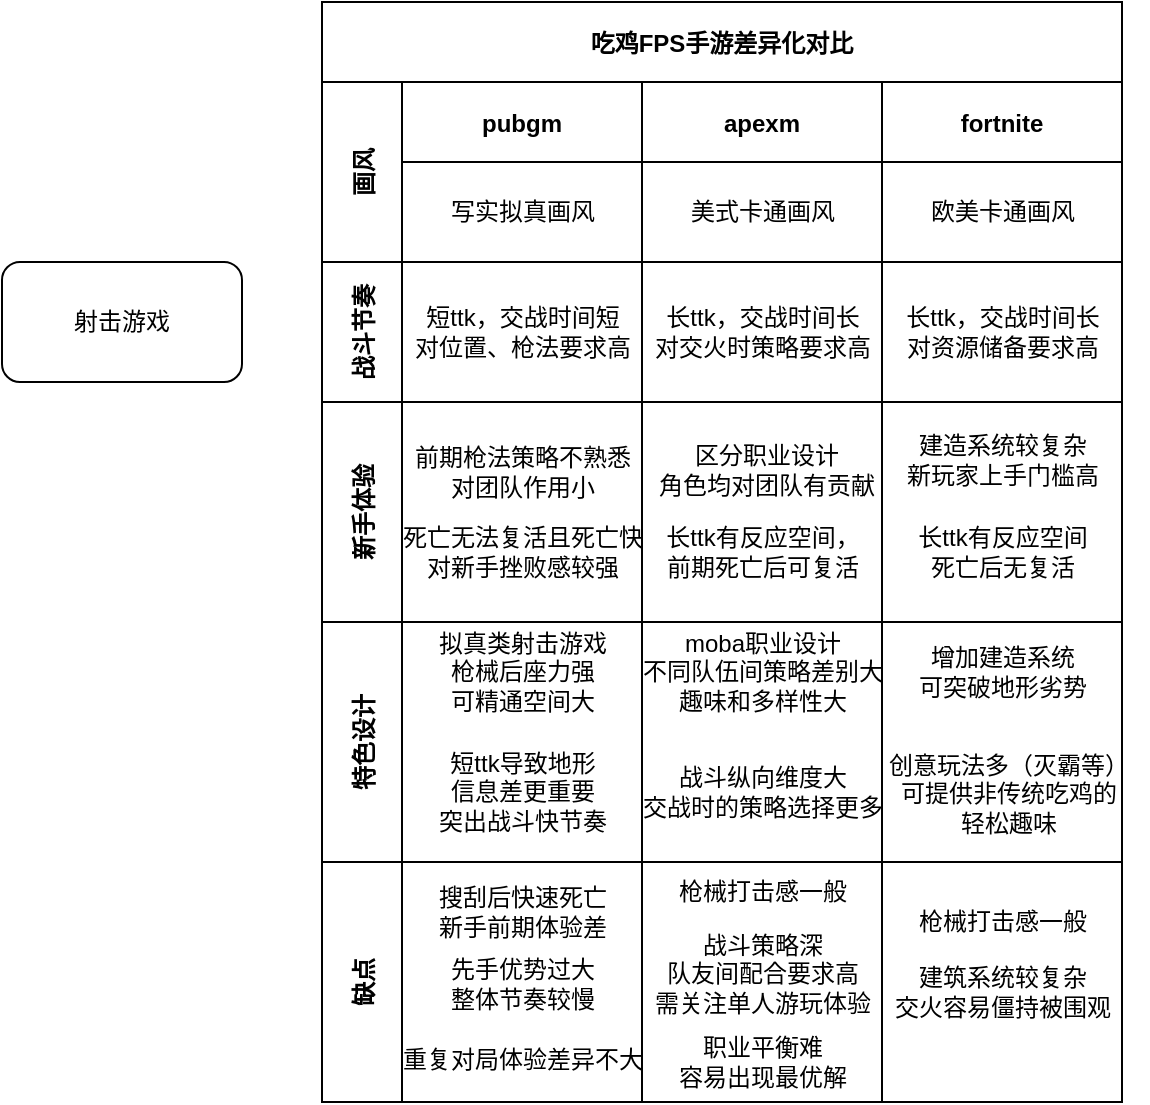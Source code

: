 <mxfile version="18.0.7" type="github">
  <diagram id="Rj2s-kixMUSWodtxgQM7" name="Page-1">
    <mxGraphModel dx="1038" dy="547" grid="1" gridSize="10" guides="1" tooltips="1" connect="1" arrows="1" fold="1" page="1" pageScale="1" pageWidth="1654" pageHeight="2336" math="0" shadow="0">
      <root>
        <mxCell id="0" />
        <mxCell id="1" parent="0" />
        <mxCell id="vcBT5IzPm3kqgC35FbHy-1" value="射击游戏" style="rounded=1;whiteSpace=wrap;html=1;" vertex="1" parent="1">
          <mxGeometry x="230" y="240" width="120" height="60" as="geometry" />
        </mxCell>
        <mxCell id="vcBT5IzPm3kqgC35FbHy-2" value="吃鸡FPS手游差异化对比" style="shape=table;childLayout=tableLayout;startSize=40;collapsible=0;recursiveResize=0;expand=0;fontStyle=1;" vertex="1" parent="1">
          <mxGeometry x="390" y="110" width="400" height="550" as="geometry" />
        </mxCell>
        <mxCell id="vcBT5IzPm3kqgC35FbHy-3" value="画风" style="shape=tableRow;horizontal=0;startSize=40;swimlaneHead=0;swimlaneBody=0;top=0;left=0;bottom=0;right=0;dropTarget=0;fillColor=none;collapsible=0;recursiveResize=0;expand=0;fontStyle=1;" vertex="1" parent="vcBT5IzPm3kqgC35FbHy-2">
          <mxGeometry y="40" width="400" height="90" as="geometry" />
        </mxCell>
        <mxCell id="vcBT5IzPm3kqgC35FbHy-4" value="pubgm" style="swimlane;swimlaneHead=0;swimlaneBody=0;fontStyle=0;connectable=0;fillColor=none;startSize=40;collapsible=0;recursiveResize=0;expand=0;fontStyle=1;" vertex="1" parent="vcBT5IzPm3kqgC35FbHy-3">
          <mxGeometry x="40" width="120" height="90" as="geometry">
            <mxRectangle width="120" height="90" as="alternateBounds" />
          </mxGeometry>
        </mxCell>
        <mxCell id="vcBT5IzPm3kqgC35FbHy-5" value="apexm" style="swimlane;swimlaneHead=0;swimlaneBody=0;fontStyle=0;connectable=0;fillColor=none;startSize=40;collapsible=0;recursiveResize=0;expand=0;fontStyle=1;" vertex="1" parent="vcBT5IzPm3kqgC35FbHy-3">
          <mxGeometry x="160" width="120" height="90" as="geometry">
            <mxRectangle width="120" height="90" as="alternateBounds" />
          </mxGeometry>
        </mxCell>
        <mxCell id="vcBT5IzPm3kqgC35FbHy-6" value="fortnite" style="swimlane;swimlaneHead=0;swimlaneBody=0;fontStyle=0;connectable=0;fillColor=none;startSize=40;collapsible=0;recursiveResize=0;expand=0;fontStyle=1;" vertex="1" parent="vcBT5IzPm3kqgC35FbHy-3">
          <mxGeometry x="280" width="120" height="90" as="geometry">
            <mxRectangle width="120" height="90" as="alternateBounds" />
          </mxGeometry>
        </mxCell>
        <mxCell id="vcBT5IzPm3kqgC35FbHy-36" value="写实拟真画风" style="text;html=1;align=center;verticalAlign=middle;resizable=0;points=[];autosize=1;strokeColor=none;fillColor=none;" vertex="1" parent="vcBT5IzPm3kqgC35FbHy-6">
          <mxGeometry x="-225" y="55" width="90" height="20" as="geometry" />
        </mxCell>
        <mxCell id="vcBT5IzPm3kqgC35FbHy-37" value="美式卡通画风" style="text;html=1;align=center;verticalAlign=middle;resizable=0;points=[];autosize=1;strokeColor=none;fillColor=none;" vertex="1" parent="vcBT5IzPm3kqgC35FbHy-6">
          <mxGeometry x="-105" y="55" width="90" height="20" as="geometry" />
        </mxCell>
        <mxCell id="vcBT5IzPm3kqgC35FbHy-38" value="欧美卡通画风" style="text;html=1;align=center;verticalAlign=middle;resizable=0;points=[];autosize=1;strokeColor=none;fillColor=none;" vertex="1" parent="vcBT5IzPm3kqgC35FbHy-6">
          <mxGeometry x="15" y="55" width="90" height="20" as="geometry" />
        </mxCell>
        <mxCell id="vcBT5IzPm3kqgC35FbHy-7" value="战斗节奏" style="shape=tableRow;horizontal=0;startSize=40;swimlaneHead=0;swimlaneBody=0;top=0;left=0;bottom=0;right=0;dropTarget=0;fillColor=none;collapsible=0;recursiveResize=0;expand=0;fontStyle=1;" vertex="1" parent="vcBT5IzPm3kqgC35FbHy-2">
          <mxGeometry y="130" width="400" height="70" as="geometry" />
        </mxCell>
        <mxCell id="vcBT5IzPm3kqgC35FbHy-8" value="" style="swimlane;swimlaneHead=0;swimlaneBody=0;fontStyle=0;connectable=0;fillColor=none;startSize=0;collapsible=0;recursiveResize=0;expand=0;fontStyle=1;" vertex="1" parent="vcBT5IzPm3kqgC35FbHy-7">
          <mxGeometry x="40" width="120" height="70" as="geometry">
            <mxRectangle width="120" height="70" as="alternateBounds" />
          </mxGeometry>
        </mxCell>
        <mxCell id="vcBT5IzPm3kqgC35FbHy-9" value="" style="swimlane;swimlaneHead=0;swimlaneBody=0;fontStyle=0;connectable=0;fillColor=none;startSize=0;collapsible=0;recursiveResize=0;expand=0;fontStyle=1;" vertex="1" parent="vcBT5IzPm3kqgC35FbHy-7">
          <mxGeometry x="160" width="120" height="70" as="geometry">
            <mxRectangle width="120" height="70" as="alternateBounds" />
          </mxGeometry>
        </mxCell>
        <mxCell id="vcBT5IzPm3kqgC35FbHy-15" value="短ttk，交战时间短&lt;br&gt;对位置、枪法要求高" style="text;html=1;align=center;verticalAlign=middle;resizable=0;points=[];autosize=1;strokeColor=none;fillColor=none;" vertex="1" parent="vcBT5IzPm3kqgC35FbHy-9">
          <mxGeometry x="-120" y="20" width="120" height="30" as="geometry" />
        </mxCell>
        <mxCell id="vcBT5IzPm3kqgC35FbHy-20" value="长ttk，交战时间长&lt;br&gt;对交火时策略要求高" style="text;html=1;align=center;verticalAlign=middle;resizable=0;points=[];autosize=1;strokeColor=none;fillColor=none;" vertex="1" parent="vcBT5IzPm3kqgC35FbHy-9">
          <mxGeometry y="20" width="120" height="30" as="geometry" />
        </mxCell>
        <mxCell id="vcBT5IzPm3kqgC35FbHy-21" value="长ttk，交战时间长&lt;br&gt;对资源储备要求高" style="text;html=1;align=center;verticalAlign=middle;resizable=0;points=[];autosize=1;strokeColor=none;fillColor=none;" vertex="1" parent="vcBT5IzPm3kqgC35FbHy-9">
          <mxGeometry x="125" y="20" width="110" height="30" as="geometry" />
        </mxCell>
        <mxCell id="vcBT5IzPm3kqgC35FbHy-10" value="" style="swimlane;swimlaneHead=0;swimlaneBody=0;fontStyle=0;connectable=0;fillColor=none;startSize=0;collapsible=0;recursiveResize=0;expand=0;fontStyle=1;" vertex="1" parent="vcBT5IzPm3kqgC35FbHy-7">
          <mxGeometry x="280" width="120" height="70" as="geometry">
            <mxRectangle width="120" height="70" as="alternateBounds" />
          </mxGeometry>
        </mxCell>
        <mxCell id="vcBT5IzPm3kqgC35FbHy-11" value="新手体验" style="shape=tableRow;horizontal=0;startSize=40;swimlaneHead=0;swimlaneBody=0;top=0;left=0;bottom=0;right=0;dropTarget=0;fillColor=none;collapsible=0;recursiveResize=0;expand=0;fontStyle=1;" vertex="1" parent="vcBT5IzPm3kqgC35FbHy-2">
          <mxGeometry y="200" width="400" height="110" as="geometry" />
        </mxCell>
        <mxCell id="vcBT5IzPm3kqgC35FbHy-12" value="" style="swimlane;swimlaneHead=0;swimlaneBody=0;fontStyle=0;connectable=0;fillColor=none;startSize=0;collapsible=0;recursiveResize=0;expand=0;fontStyle=1;" vertex="1" parent="vcBT5IzPm3kqgC35FbHy-11">
          <mxGeometry x="40" width="120" height="110" as="geometry">
            <mxRectangle width="120" height="110" as="alternateBounds" />
          </mxGeometry>
        </mxCell>
        <mxCell id="vcBT5IzPm3kqgC35FbHy-22" value="死亡无法复活且死亡快&lt;br&gt;对新手挫败感较强" style="text;html=1;align=center;verticalAlign=middle;resizable=0;points=[];autosize=1;strokeColor=none;fillColor=none;" vertex="1" parent="vcBT5IzPm3kqgC35FbHy-12">
          <mxGeometry x="-10" y="60" width="140" height="30" as="geometry" />
        </mxCell>
        <mxCell id="vcBT5IzPm3kqgC35FbHy-33" value="前期枪法策略不熟悉&lt;br&gt;对团队作用小" style="text;html=1;align=center;verticalAlign=middle;resizable=0;points=[];autosize=1;strokeColor=none;fillColor=none;" vertex="1" parent="vcBT5IzPm3kqgC35FbHy-12">
          <mxGeometry y="20" width="120" height="30" as="geometry" />
        </mxCell>
        <mxCell id="vcBT5IzPm3kqgC35FbHy-13" value="" style="swimlane;swimlaneHead=0;swimlaneBody=0;fontStyle=0;connectable=0;fillColor=none;startSize=0;collapsible=0;recursiveResize=0;expand=0;fontStyle=1;" vertex="1" parent="vcBT5IzPm3kqgC35FbHy-11">
          <mxGeometry x="160" width="120" height="110" as="geometry">
            <mxRectangle width="120" height="110" as="alternateBounds" />
          </mxGeometry>
        </mxCell>
        <mxCell id="vcBT5IzPm3kqgC35FbHy-23" value="长ttk有反应空间，&lt;br&gt;前期死亡后可复活" style="text;html=1;align=center;verticalAlign=middle;resizable=0;points=[];autosize=1;strokeColor=none;fillColor=none;" vertex="1" parent="vcBT5IzPm3kqgC35FbHy-13">
          <mxGeometry x="5" y="60" width="110" height="30" as="geometry" />
        </mxCell>
        <mxCell id="vcBT5IzPm3kqgC35FbHy-34" value="区分职业设计&lt;br&gt;角色均对团队有贡献" style="text;html=1;align=center;verticalAlign=middle;resizable=0;points=[];autosize=1;strokeColor=none;fillColor=none;" vertex="1" parent="vcBT5IzPm3kqgC35FbHy-13">
          <mxGeometry x="2" y="19" width="120" height="30" as="geometry" />
        </mxCell>
        <mxCell id="vcBT5IzPm3kqgC35FbHy-14" value="" style="swimlane;swimlaneHead=0;swimlaneBody=0;fontStyle=0;connectable=0;fillColor=none;startSize=0;collapsible=0;recursiveResize=0;expand=0;fontStyle=1;" vertex="1" parent="vcBT5IzPm3kqgC35FbHy-11">
          <mxGeometry x="280" width="120" height="110" as="geometry">
            <mxRectangle width="120" height="110" as="alternateBounds" />
          </mxGeometry>
        </mxCell>
        <mxCell id="vcBT5IzPm3kqgC35FbHy-35" value="建造系统较复杂&lt;br&gt;新玩家上手门槛高" style="text;html=1;align=center;verticalAlign=middle;resizable=0;points=[];autosize=1;strokeColor=none;fillColor=none;" vertex="1" parent="vcBT5IzPm3kqgC35FbHy-14">
          <mxGeometry x="5" y="14" width="110" height="30" as="geometry" />
        </mxCell>
        <mxCell id="vcBT5IzPm3kqgC35FbHy-43" value="长ttk有反应空间&lt;br&gt;死亡后无复活" style="text;html=1;align=center;verticalAlign=middle;resizable=0;points=[];autosize=1;strokeColor=none;fillColor=none;" vertex="1" parent="vcBT5IzPm3kqgC35FbHy-14">
          <mxGeometry x="10" y="60" width="100" height="30" as="geometry" />
        </mxCell>
        <mxCell id="vcBT5IzPm3kqgC35FbHy-29" value="特色设计" style="shape=tableRow;horizontal=0;startSize=40;swimlaneHead=0;swimlaneBody=0;top=0;left=0;bottom=0;right=0;dropTarget=0;fillColor=none;collapsible=0;recursiveResize=0;expand=0;fontStyle=1;" vertex="1" parent="vcBT5IzPm3kqgC35FbHy-2">
          <mxGeometry y="310" width="400" height="120" as="geometry" />
        </mxCell>
        <mxCell id="vcBT5IzPm3kqgC35FbHy-30" style="swimlane;swimlaneHead=0;swimlaneBody=0;fontStyle=0;connectable=0;fillColor=none;startSize=0;collapsible=0;recursiveResize=0;expand=0;fontStyle=1;" vertex="1" parent="vcBT5IzPm3kqgC35FbHy-29">
          <mxGeometry x="40" width="120" height="120" as="geometry">
            <mxRectangle width="120" height="120" as="alternateBounds" />
          </mxGeometry>
        </mxCell>
        <mxCell id="vcBT5IzPm3kqgC35FbHy-44" value="拟真类射击游戏&lt;br&gt;枪械后座力强&lt;br&gt;可精通空间大" style="text;html=1;align=center;verticalAlign=middle;resizable=0;points=[];autosize=1;strokeColor=none;fillColor=none;" vertex="1" parent="vcBT5IzPm3kqgC35FbHy-30">
          <mxGeometry x="10" width="100" height="50" as="geometry" />
        </mxCell>
        <mxCell id="vcBT5IzPm3kqgC35FbHy-45" value="短ttk导致地形&lt;br&gt;信息差更重要&lt;br&gt;突出战斗快节奏" style="text;html=1;align=center;verticalAlign=middle;resizable=0;points=[];autosize=1;strokeColor=none;fillColor=none;" vertex="1" parent="vcBT5IzPm3kqgC35FbHy-30">
          <mxGeometry x="10" y="60" width="100" height="50" as="geometry" />
        </mxCell>
        <mxCell id="vcBT5IzPm3kqgC35FbHy-31" style="swimlane;swimlaneHead=0;swimlaneBody=0;fontStyle=0;connectable=0;fillColor=none;startSize=0;collapsible=0;recursiveResize=0;expand=0;fontStyle=1;" vertex="1" parent="vcBT5IzPm3kqgC35FbHy-29">
          <mxGeometry x="160" width="120" height="120" as="geometry">
            <mxRectangle width="120" height="120" as="alternateBounds" />
          </mxGeometry>
        </mxCell>
        <mxCell id="vcBT5IzPm3kqgC35FbHy-46" value="moba职业设计&lt;br&gt;不同队伍间策略差别大&lt;br&gt;趣味和多样性大" style="text;html=1;align=center;verticalAlign=middle;resizable=0;points=[];autosize=1;strokeColor=none;fillColor=none;" vertex="1" parent="vcBT5IzPm3kqgC35FbHy-31">
          <mxGeometry x="-10" width="140" height="50" as="geometry" />
        </mxCell>
        <mxCell id="vcBT5IzPm3kqgC35FbHy-47" value="战斗纵向维度大&lt;br&gt;交战时的策略选择更多" style="text;html=1;align=center;verticalAlign=middle;resizable=0;points=[];autosize=1;strokeColor=none;fillColor=none;" vertex="1" parent="vcBT5IzPm3kqgC35FbHy-31">
          <mxGeometry x="-10" y="70" width="140" height="30" as="geometry" />
        </mxCell>
        <mxCell id="vcBT5IzPm3kqgC35FbHy-32" style="swimlane;swimlaneHead=0;swimlaneBody=0;fontStyle=0;connectable=0;fillColor=none;startSize=0;collapsible=0;recursiveResize=0;expand=0;fontStyle=1;" vertex="1" parent="vcBT5IzPm3kqgC35FbHy-29">
          <mxGeometry x="280" width="120" height="120" as="geometry">
            <mxRectangle width="120" height="120" as="alternateBounds" />
          </mxGeometry>
        </mxCell>
        <mxCell id="vcBT5IzPm3kqgC35FbHy-48" value="增加建造系统&lt;br&gt;可突破地形劣势" style="text;html=1;align=center;verticalAlign=middle;resizable=0;points=[];autosize=1;strokeColor=none;fillColor=none;" vertex="1" parent="vcBT5IzPm3kqgC35FbHy-32">
          <mxGeometry x="10" y="10" width="100" height="30" as="geometry" />
        </mxCell>
        <mxCell id="vcBT5IzPm3kqgC35FbHy-49" value="创意玩法多（灭霸等）&lt;br&gt;可提供非传统吃鸡的&lt;br&gt;轻松趣味" style="text;html=1;align=center;verticalAlign=middle;resizable=0;points=[];autosize=1;strokeColor=none;fillColor=none;" vertex="1" parent="vcBT5IzPm3kqgC35FbHy-32">
          <mxGeometry x="-7" y="61" width="140" height="50" as="geometry" />
        </mxCell>
        <mxCell id="vcBT5IzPm3kqgC35FbHy-39" value="缺点" style="shape=tableRow;horizontal=0;startSize=40;swimlaneHead=0;swimlaneBody=0;top=0;left=0;bottom=0;right=0;dropTarget=0;fillColor=none;collapsible=0;recursiveResize=0;expand=0;fontStyle=1;" vertex="1" parent="vcBT5IzPm3kqgC35FbHy-2">
          <mxGeometry y="430" width="400" height="120" as="geometry" />
        </mxCell>
        <mxCell id="vcBT5IzPm3kqgC35FbHy-40" style="swimlane;swimlaneHead=0;swimlaneBody=0;fontStyle=0;connectable=0;fillColor=none;startSize=0;collapsible=0;recursiveResize=0;expand=0;fontStyle=1;" vertex="1" parent="vcBT5IzPm3kqgC35FbHy-39">
          <mxGeometry x="40" width="120" height="120" as="geometry">
            <mxRectangle width="120" height="120" as="alternateBounds" />
          </mxGeometry>
        </mxCell>
        <mxCell id="vcBT5IzPm3kqgC35FbHy-50" value="搜刮后快速死亡&lt;br&gt;新手前期体验差" style="text;html=1;align=center;verticalAlign=middle;resizable=0;points=[];autosize=1;strokeColor=none;fillColor=none;" vertex="1" parent="vcBT5IzPm3kqgC35FbHy-40">
          <mxGeometry x="10" y="10" width="100" height="30" as="geometry" />
        </mxCell>
        <mxCell id="vcBT5IzPm3kqgC35FbHy-51" value="先手优势过大&lt;br&gt;整体节奏较慢" style="text;html=1;align=center;verticalAlign=middle;resizable=0;points=[];autosize=1;strokeColor=none;fillColor=none;" vertex="1" parent="vcBT5IzPm3kqgC35FbHy-40">
          <mxGeometry x="15" y="46" width="90" height="30" as="geometry" />
        </mxCell>
        <mxCell id="vcBT5IzPm3kqgC35FbHy-57" value="重复对局体验差异不大" style="text;html=1;align=center;verticalAlign=middle;resizable=0;points=[];autosize=1;strokeColor=none;fillColor=none;" vertex="1" parent="vcBT5IzPm3kqgC35FbHy-40">
          <mxGeometry x="-10" y="89" width="140" height="20" as="geometry" />
        </mxCell>
        <mxCell id="vcBT5IzPm3kqgC35FbHy-41" style="swimlane;swimlaneHead=0;swimlaneBody=0;fontStyle=0;connectable=0;fillColor=none;startSize=0;collapsible=0;recursiveResize=0;expand=0;fontStyle=1;" vertex="1" parent="vcBT5IzPm3kqgC35FbHy-39">
          <mxGeometry x="160" width="120" height="120" as="geometry">
            <mxRectangle width="120" height="120" as="alternateBounds" />
          </mxGeometry>
        </mxCell>
        <mxCell id="vcBT5IzPm3kqgC35FbHy-52" value="枪械打击感一般" style="text;html=1;align=center;verticalAlign=middle;resizable=0;points=[];autosize=1;strokeColor=none;fillColor=none;" vertex="1" parent="vcBT5IzPm3kqgC35FbHy-41">
          <mxGeometry x="10" y="5" width="100" height="20" as="geometry" />
        </mxCell>
        <mxCell id="vcBT5IzPm3kqgC35FbHy-53" value="战斗策略深&lt;br&gt;队友间配合要求高&lt;br&gt;需关注单人游玩体验" style="text;html=1;align=center;verticalAlign=middle;resizable=0;points=[];autosize=1;strokeColor=none;fillColor=none;" vertex="1" parent="vcBT5IzPm3kqgC35FbHy-41">
          <mxGeometry y="31" width="120" height="50" as="geometry" />
        </mxCell>
        <mxCell id="vcBT5IzPm3kqgC35FbHy-54" value="职业平衡难&lt;br&gt;容易出现最优解" style="text;html=1;align=center;verticalAlign=middle;resizable=0;points=[];autosize=1;strokeColor=none;fillColor=none;" vertex="1" parent="vcBT5IzPm3kqgC35FbHy-41">
          <mxGeometry x="10" y="85" width="100" height="30" as="geometry" />
        </mxCell>
        <mxCell id="vcBT5IzPm3kqgC35FbHy-42" style="swimlane;swimlaneHead=0;swimlaneBody=0;fontStyle=0;connectable=0;fillColor=none;startSize=0;collapsible=0;recursiveResize=0;expand=0;fontStyle=1;" vertex="1" parent="vcBT5IzPm3kqgC35FbHy-39">
          <mxGeometry x="280" width="120" height="120" as="geometry">
            <mxRectangle width="120" height="120" as="alternateBounds" />
          </mxGeometry>
        </mxCell>
        <mxCell id="vcBT5IzPm3kqgC35FbHy-55" value="枪械打击感一般" style="text;html=1;align=center;verticalAlign=middle;resizable=0;points=[];autosize=1;strokeColor=none;fillColor=none;" vertex="1" parent="vcBT5IzPm3kqgC35FbHy-42">
          <mxGeometry x="10" y="20" width="100" height="20" as="geometry" />
        </mxCell>
        <mxCell id="vcBT5IzPm3kqgC35FbHy-56" value="建筑系统较复杂&lt;br&gt;交火容易僵持被围观" style="text;html=1;align=center;verticalAlign=middle;resizable=0;points=[];autosize=1;strokeColor=none;fillColor=none;" vertex="1" parent="vcBT5IzPm3kqgC35FbHy-42">
          <mxGeometry y="50" width="120" height="30" as="geometry" />
        </mxCell>
      </root>
    </mxGraphModel>
  </diagram>
</mxfile>
